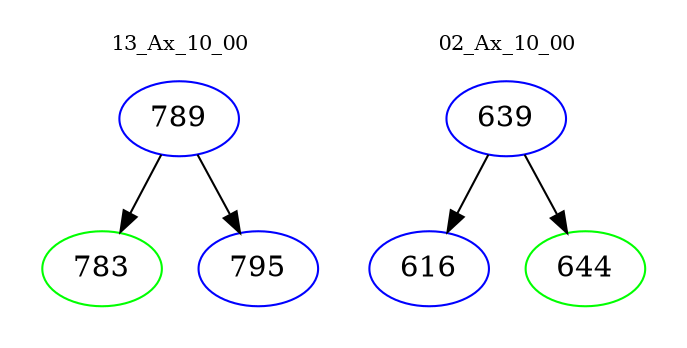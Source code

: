 digraph{
subgraph cluster_0 {
color = white
label = "13_Ax_10_00";
fontsize=10;
T0_789 [label="789", color="blue"]
T0_789 -> T0_783 [color="black"]
T0_783 [label="783", color="green"]
T0_789 -> T0_795 [color="black"]
T0_795 [label="795", color="blue"]
}
subgraph cluster_1 {
color = white
label = "02_Ax_10_00";
fontsize=10;
T1_639 [label="639", color="blue"]
T1_639 -> T1_616 [color="black"]
T1_616 [label="616", color="blue"]
T1_639 -> T1_644 [color="black"]
T1_644 [label="644", color="green"]
}
}
